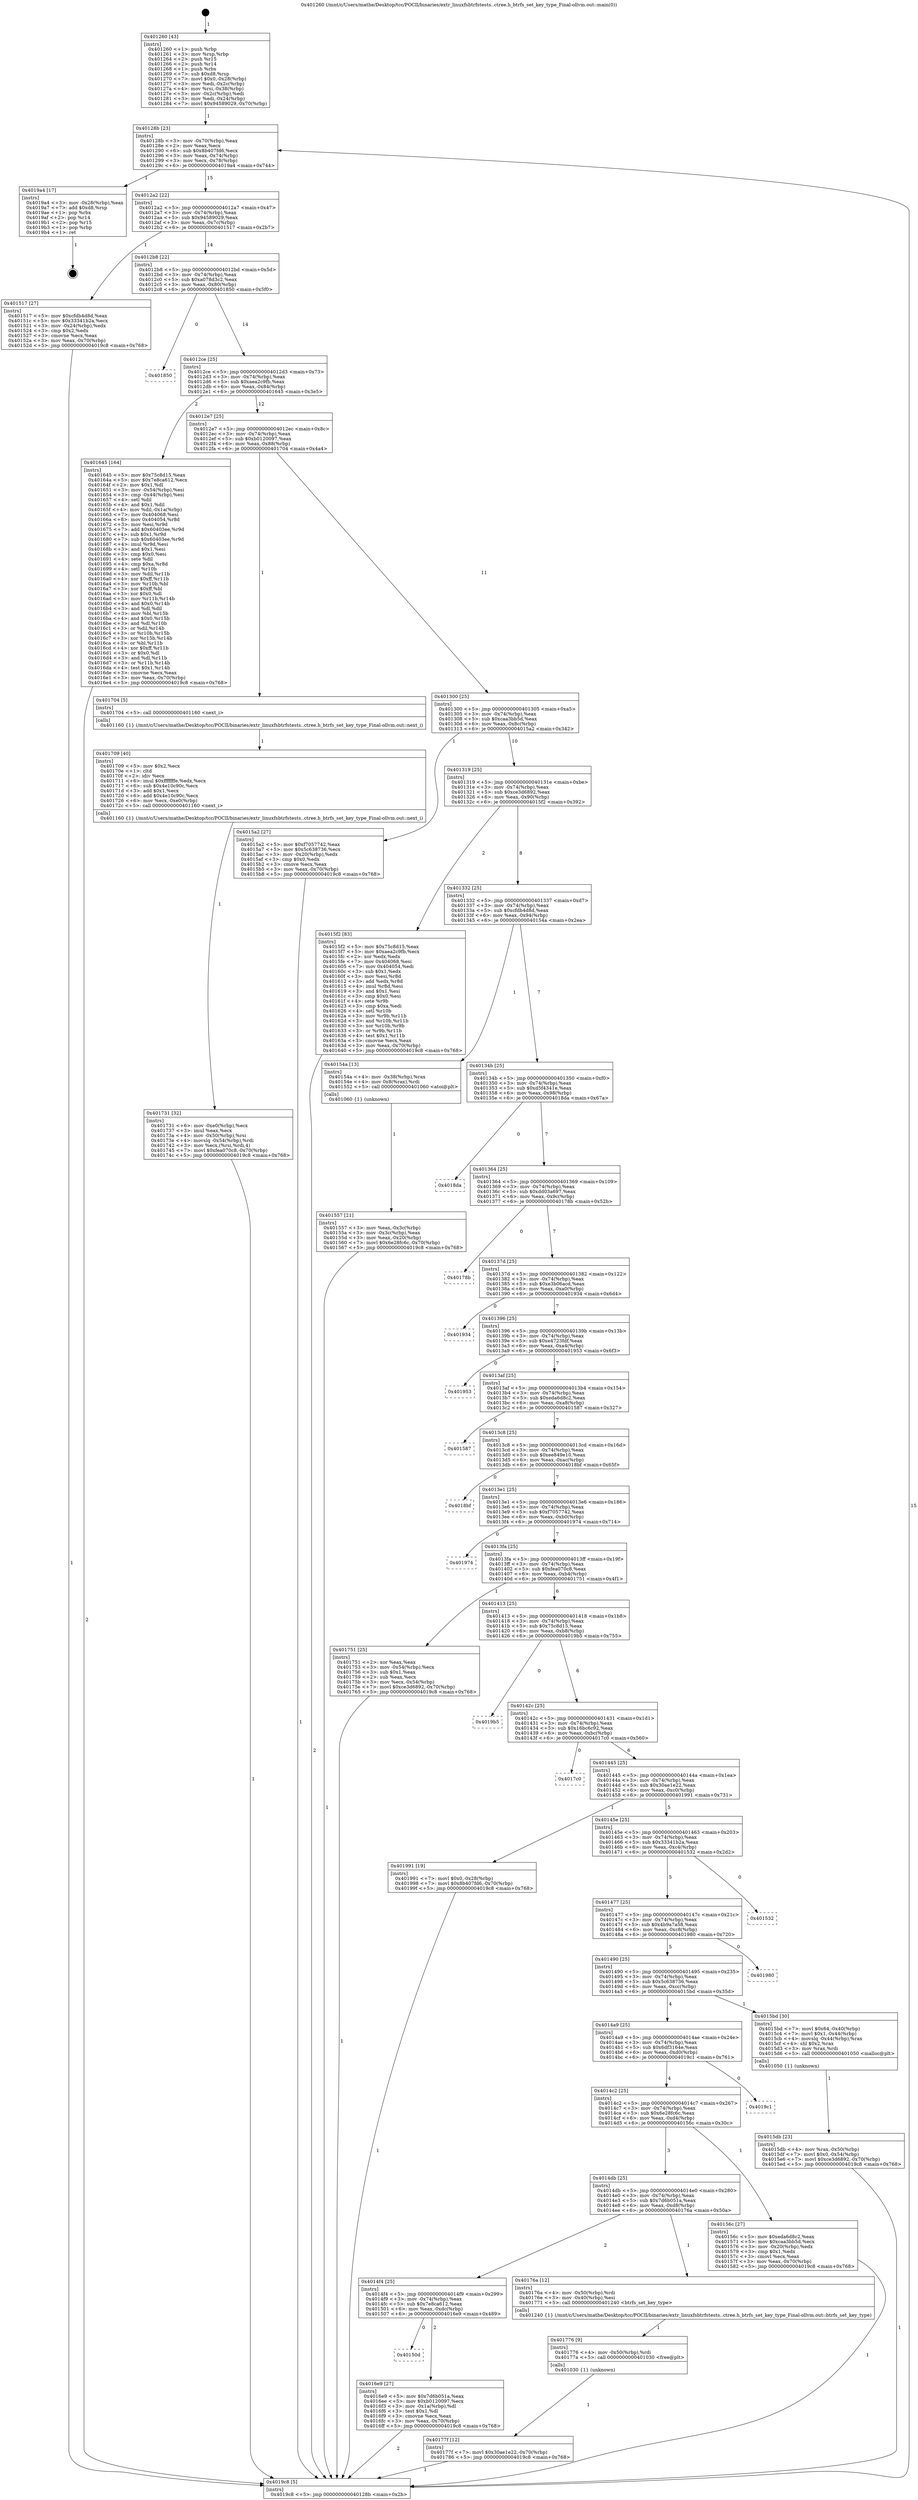 digraph "0x401260" {
  label = "0x401260 (/mnt/c/Users/mathe/Desktop/tcc/POCII/binaries/extr_linuxfsbtrfstests..ctree.h_btrfs_set_key_type_Final-ollvm.out::main(0))"
  labelloc = "t"
  node[shape=record]

  Entry [label="",width=0.3,height=0.3,shape=circle,fillcolor=black,style=filled]
  "0x40128b" [label="{
     0x40128b [23]\l
     | [instrs]\l
     &nbsp;&nbsp;0x40128b \<+3\>: mov -0x70(%rbp),%eax\l
     &nbsp;&nbsp;0x40128e \<+2\>: mov %eax,%ecx\l
     &nbsp;&nbsp;0x401290 \<+6\>: sub $0x8b407fd6,%ecx\l
     &nbsp;&nbsp;0x401296 \<+3\>: mov %eax,-0x74(%rbp)\l
     &nbsp;&nbsp;0x401299 \<+3\>: mov %ecx,-0x78(%rbp)\l
     &nbsp;&nbsp;0x40129c \<+6\>: je 00000000004019a4 \<main+0x744\>\l
  }"]
  "0x4019a4" [label="{
     0x4019a4 [17]\l
     | [instrs]\l
     &nbsp;&nbsp;0x4019a4 \<+3\>: mov -0x28(%rbp),%eax\l
     &nbsp;&nbsp;0x4019a7 \<+7\>: add $0xd8,%rsp\l
     &nbsp;&nbsp;0x4019ae \<+1\>: pop %rbx\l
     &nbsp;&nbsp;0x4019af \<+2\>: pop %r14\l
     &nbsp;&nbsp;0x4019b1 \<+2\>: pop %r15\l
     &nbsp;&nbsp;0x4019b3 \<+1\>: pop %rbp\l
     &nbsp;&nbsp;0x4019b4 \<+1\>: ret\l
  }"]
  "0x4012a2" [label="{
     0x4012a2 [22]\l
     | [instrs]\l
     &nbsp;&nbsp;0x4012a2 \<+5\>: jmp 00000000004012a7 \<main+0x47\>\l
     &nbsp;&nbsp;0x4012a7 \<+3\>: mov -0x74(%rbp),%eax\l
     &nbsp;&nbsp;0x4012aa \<+5\>: sub $0x94589029,%eax\l
     &nbsp;&nbsp;0x4012af \<+3\>: mov %eax,-0x7c(%rbp)\l
     &nbsp;&nbsp;0x4012b2 \<+6\>: je 0000000000401517 \<main+0x2b7\>\l
  }"]
  Exit [label="",width=0.3,height=0.3,shape=circle,fillcolor=black,style=filled,peripheries=2]
  "0x401517" [label="{
     0x401517 [27]\l
     | [instrs]\l
     &nbsp;&nbsp;0x401517 \<+5\>: mov $0xcfdb4d8d,%eax\l
     &nbsp;&nbsp;0x40151c \<+5\>: mov $0x33341b2a,%ecx\l
     &nbsp;&nbsp;0x401521 \<+3\>: mov -0x24(%rbp),%edx\l
     &nbsp;&nbsp;0x401524 \<+3\>: cmp $0x2,%edx\l
     &nbsp;&nbsp;0x401527 \<+3\>: cmovne %ecx,%eax\l
     &nbsp;&nbsp;0x40152a \<+3\>: mov %eax,-0x70(%rbp)\l
     &nbsp;&nbsp;0x40152d \<+5\>: jmp 00000000004019c8 \<main+0x768\>\l
  }"]
  "0x4012b8" [label="{
     0x4012b8 [22]\l
     | [instrs]\l
     &nbsp;&nbsp;0x4012b8 \<+5\>: jmp 00000000004012bd \<main+0x5d\>\l
     &nbsp;&nbsp;0x4012bd \<+3\>: mov -0x74(%rbp),%eax\l
     &nbsp;&nbsp;0x4012c0 \<+5\>: sub $0xa078d3c2,%eax\l
     &nbsp;&nbsp;0x4012c5 \<+3\>: mov %eax,-0x80(%rbp)\l
     &nbsp;&nbsp;0x4012c8 \<+6\>: je 0000000000401850 \<main+0x5f0\>\l
  }"]
  "0x4019c8" [label="{
     0x4019c8 [5]\l
     | [instrs]\l
     &nbsp;&nbsp;0x4019c8 \<+5\>: jmp 000000000040128b \<main+0x2b\>\l
  }"]
  "0x401260" [label="{
     0x401260 [43]\l
     | [instrs]\l
     &nbsp;&nbsp;0x401260 \<+1\>: push %rbp\l
     &nbsp;&nbsp;0x401261 \<+3\>: mov %rsp,%rbp\l
     &nbsp;&nbsp;0x401264 \<+2\>: push %r15\l
     &nbsp;&nbsp;0x401266 \<+2\>: push %r14\l
     &nbsp;&nbsp;0x401268 \<+1\>: push %rbx\l
     &nbsp;&nbsp;0x401269 \<+7\>: sub $0xd8,%rsp\l
     &nbsp;&nbsp;0x401270 \<+7\>: movl $0x0,-0x28(%rbp)\l
     &nbsp;&nbsp;0x401277 \<+3\>: mov %edi,-0x2c(%rbp)\l
     &nbsp;&nbsp;0x40127a \<+4\>: mov %rsi,-0x38(%rbp)\l
     &nbsp;&nbsp;0x40127e \<+3\>: mov -0x2c(%rbp),%edi\l
     &nbsp;&nbsp;0x401281 \<+3\>: mov %edi,-0x24(%rbp)\l
     &nbsp;&nbsp;0x401284 \<+7\>: movl $0x94589029,-0x70(%rbp)\l
  }"]
  "0x40177f" [label="{
     0x40177f [12]\l
     | [instrs]\l
     &nbsp;&nbsp;0x40177f \<+7\>: movl $0x30ae1e22,-0x70(%rbp)\l
     &nbsp;&nbsp;0x401786 \<+5\>: jmp 00000000004019c8 \<main+0x768\>\l
  }"]
  "0x401850" [label="{
     0x401850\l
  }", style=dashed]
  "0x4012ce" [label="{
     0x4012ce [25]\l
     | [instrs]\l
     &nbsp;&nbsp;0x4012ce \<+5\>: jmp 00000000004012d3 \<main+0x73\>\l
     &nbsp;&nbsp;0x4012d3 \<+3\>: mov -0x74(%rbp),%eax\l
     &nbsp;&nbsp;0x4012d6 \<+5\>: sub $0xaea2c9fb,%eax\l
     &nbsp;&nbsp;0x4012db \<+6\>: mov %eax,-0x84(%rbp)\l
     &nbsp;&nbsp;0x4012e1 \<+6\>: je 0000000000401645 \<main+0x3e5\>\l
  }"]
  "0x401776" [label="{
     0x401776 [9]\l
     | [instrs]\l
     &nbsp;&nbsp;0x401776 \<+4\>: mov -0x50(%rbp),%rdi\l
     &nbsp;&nbsp;0x40177a \<+5\>: call 0000000000401030 \<free@plt\>\l
     | [calls]\l
     &nbsp;&nbsp;0x401030 \{1\} (unknown)\l
  }"]
  "0x401645" [label="{
     0x401645 [164]\l
     | [instrs]\l
     &nbsp;&nbsp;0x401645 \<+5\>: mov $0x75c8d15,%eax\l
     &nbsp;&nbsp;0x40164a \<+5\>: mov $0x7e8ca612,%ecx\l
     &nbsp;&nbsp;0x40164f \<+2\>: mov $0x1,%dl\l
     &nbsp;&nbsp;0x401651 \<+3\>: mov -0x54(%rbp),%esi\l
     &nbsp;&nbsp;0x401654 \<+3\>: cmp -0x44(%rbp),%esi\l
     &nbsp;&nbsp;0x401657 \<+4\>: setl %dil\l
     &nbsp;&nbsp;0x40165b \<+4\>: and $0x1,%dil\l
     &nbsp;&nbsp;0x40165f \<+4\>: mov %dil,-0x1a(%rbp)\l
     &nbsp;&nbsp;0x401663 \<+7\>: mov 0x404068,%esi\l
     &nbsp;&nbsp;0x40166a \<+8\>: mov 0x404054,%r8d\l
     &nbsp;&nbsp;0x401672 \<+3\>: mov %esi,%r9d\l
     &nbsp;&nbsp;0x401675 \<+7\>: add $0x60403ee,%r9d\l
     &nbsp;&nbsp;0x40167c \<+4\>: sub $0x1,%r9d\l
     &nbsp;&nbsp;0x401680 \<+7\>: sub $0x60403ee,%r9d\l
     &nbsp;&nbsp;0x401687 \<+4\>: imul %r9d,%esi\l
     &nbsp;&nbsp;0x40168b \<+3\>: and $0x1,%esi\l
     &nbsp;&nbsp;0x40168e \<+3\>: cmp $0x0,%esi\l
     &nbsp;&nbsp;0x401691 \<+4\>: sete %dil\l
     &nbsp;&nbsp;0x401695 \<+4\>: cmp $0xa,%r8d\l
     &nbsp;&nbsp;0x401699 \<+4\>: setl %r10b\l
     &nbsp;&nbsp;0x40169d \<+3\>: mov %dil,%r11b\l
     &nbsp;&nbsp;0x4016a0 \<+4\>: xor $0xff,%r11b\l
     &nbsp;&nbsp;0x4016a4 \<+3\>: mov %r10b,%bl\l
     &nbsp;&nbsp;0x4016a7 \<+3\>: xor $0xff,%bl\l
     &nbsp;&nbsp;0x4016aa \<+3\>: xor $0x0,%dl\l
     &nbsp;&nbsp;0x4016ad \<+3\>: mov %r11b,%r14b\l
     &nbsp;&nbsp;0x4016b0 \<+4\>: and $0x0,%r14b\l
     &nbsp;&nbsp;0x4016b4 \<+3\>: and %dl,%dil\l
     &nbsp;&nbsp;0x4016b7 \<+3\>: mov %bl,%r15b\l
     &nbsp;&nbsp;0x4016ba \<+4\>: and $0x0,%r15b\l
     &nbsp;&nbsp;0x4016be \<+3\>: and %dl,%r10b\l
     &nbsp;&nbsp;0x4016c1 \<+3\>: or %dil,%r14b\l
     &nbsp;&nbsp;0x4016c4 \<+3\>: or %r10b,%r15b\l
     &nbsp;&nbsp;0x4016c7 \<+3\>: xor %r15b,%r14b\l
     &nbsp;&nbsp;0x4016ca \<+3\>: or %bl,%r11b\l
     &nbsp;&nbsp;0x4016cd \<+4\>: xor $0xff,%r11b\l
     &nbsp;&nbsp;0x4016d1 \<+3\>: or $0x0,%dl\l
     &nbsp;&nbsp;0x4016d4 \<+3\>: and %dl,%r11b\l
     &nbsp;&nbsp;0x4016d7 \<+3\>: or %r11b,%r14b\l
     &nbsp;&nbsp;0x4016da \<+4\>: test $0x1,%r14b\l
     &nbsp;&nbsp;0x4016de \<+3\>: cmovne %ecx,%eax\l
     &nbsp;&nbsp;0x4016e1 \<+3\>: mov %eax,-0x70(%rbp)\l
     &nbsp;&nbsp;0x4016e4 \<+5\>: jmp 00000000004019c8 \<main+0x768\>\l
  }"]
  "0x4012e7" [label="{
     0x4012e7 [25]\l
     | [instrs]\l
     &nbsp;&nbsp;0x4012e7 \<+5\>: jmp 00000000004012ec \<main+0x8c\>\l
     &nbsp;&nbsp;0x4012ec \<+3\>: mov -0x74(%rbp),%eax\l
     &nbsp;&nbsp;0x4012ef \<+5\>: sub $0xb0120097,%eax\l
     &nbsp;&nbsp;0x4012f4 \<+6\>: mov %eax,-0x88(%rbp)\l
     &nbsp;&nbsp;0x4012fa \<+6\>: je 0000000000401704 \<main+0x4a4\>\l
  }"]
  "0x401731" [label="{
     0x401731 [32]\l
     | [instrs]\l
     &nbsp;&nbsp;0x401731 \<+6\>: mov -0xe0(%rbp),%ecx\l
     &nbsp;&nbsp;0x401737 \<+3\>: imul %eax,%ecx\l
     &nbsp;&nbsp;0x40173a \<+4\>: mov -0x50(%rbp),%rsi\l
     &nbsp;&nbsp;0x40173e \<+4\>: movslq -0x54(%rbp),%rdi\l
     &nbsp;&nbsp;0x401742 \<+3\>: mov %ecx,(%rsi,%rdi,4)\l
     &nbsp;&nbsp;0x401745 \<+7\>: movl $0xfea070c8,-0x70(%rbp)\l
     &nbsp;&nbsp;0x40174c \<+5\>: jmp 00000000004019c8 \<main+0x768\>\l
  }"]
  "0x401704" [label="{
     0x401704 [5]\l
     | [instrs]\l
     &nbsp;&nbsp;0x401704 \<+5\>: call 0000000000401160 \<next_i\>\l
     | [calls]\l
     &nbsp;&nbsp;0x401160 \{1\} (/mnt/c/Users/mathe/Desktop/tcc/POCII/binaries/extr_linuxfsbtrfstests..ctree.h_btrfs_set_key_type_Final-ollvm.out::next_i)\l
  }"]
  "0x401300" [label="{
     0x401300 [25]\l
     | [instrs]\l
     &nbsp;&nbsp;0x401300 \<+5\>: jmp 0000000000401305 \<main+0xa5\>\l
     &nbsp;&nbsp;0x401305 \<+3\>: mov -0x74(%rbp),%eax\l
     &nbsp;&nbsp;0x401308 \<+5\>: sub $0xcaa3bb5d,%eax\l
     &nbsp;&nbsp;0x40130d \<+6\>: mov %eax,-0x8c(%rbp)\l
     &nbsp;&nbsp;0x401313 \<+6\>: je 00000000004015a2 \<main+0x342\>\l
  }"]
  "0x401709" [label="{
     0x401709 [40]\l
     | [instrs]\l
     &nbsp;&nbsp;0x401709 \<+5\>: mov $0x2,%ecx\l
     &nbsp;&nbsp;0x40170e \<+1\>: cltd\l
     &nbsp;&nbsp;0x40170f \<+2\>: idiv %ecx\l
     &nbsp;&nbsp;0x401711 \<+6\>: imul $0xfffffffe,%edx,%ecx\l
     &nbsp;&nbsp;0x401717 \<+6\>: sub $0x4e10c90c,%ecx\l
     &nbsp;&nbsp;0x40171d \<+3\>: add $0x1,%ecx\l
     &nbsp;&nbsp;0x401720 \<+6\>: add $0x4e10c90c,%ecx\l
     &nbsp;&nbsp;0x401726 \<+6\>: mov %ecx,-0xe0(%rbp)\l
     &nbsp;&nbsp;0x40172c \<+5\>: call 0000000000401160 \<next_i\>\l
     | [calls]\l
     &nbsp;&nbsp;0x401160 \{1\} (/mnt/c/Users/mathe/Desktop/tcc/POCII/binaries/extr_linuxfsbtrfstests..ctree.h_btrfs_set_key_type_Final-ollvm.out::next_i)\l
  }"]
  "0x4015a2" [label="{
     0x4015a2 [27]\l
     | [instrs]\l
     &nbsp;&nbsp;0x4015a2 \<+5\>: mov $0xf7057742,%eax\l
     &nbsp;&nbsp;0x4015a7 \<+5\>: mov $0x5c638736,%ecx\l
     &nbsp;&nbsp;0x4015ac \<+3\>: mov -0x20(%rbp),%edx\l
     &nbsp;&nbsp;0x4015af \<+3\>: cmp $0x0,%edx\l
     &nbsp;&nbsp;0x4015b2 \<+3\>: cmove %ecx,%eax\l
     &nbsp;&nbsp;0x4015b5 \<+3\>: mov %eax,-0x70(%rbp)\l
     &nbsp;&nbsp;0x4015b8 \<+5\>: jmp 00000000004019c8 \<main+0x768\>\l
  }"]
  "0x401319" [label="{
     0x401319 [25]\l
     | [instrs]\l
     &nbsp;&nbsp;0x401319 \<+5\>: jmp 000000000040131e \<main+0xbe\>\l
     &nbsp;&nbsp;0x40131e \<+3\>: mov -0x74(%rbp),%eax\l
     &nbsp;&nbsp;0x401321 \<+5\>: sub $0xce3d6892,%eax\l
     &nbsp;&nbsp;0x401326 \<+6\>: mov %eax,-0x90(%rbp)\l
     &nbsp;&nbsp;0x40132c \<+6\>: je 00000000004015f2 \<main+0x392\>\l
  }"]
  "0x40150d" [label="{
     0x40150d\l
  }", style=dashed]
  "0x4015f2" [label="{
     0x4015f2 [83]\l
     | [instrs]\l
     &nbsp;&nbsp;0x4015f2 \<+5\>: mov $0x75c8d15,%eax\l
     &nbsp;&nbsp;0x4015f7 \<+5\>: mov $0xaea2c9fb,%ecx\l
     &nbsp;&nbsp;0x4015fc \<+2\>: xor %edx,%edx\l
     &nbsp;&nbsp;0x4015fe \<+7\>: mov 0x404068,%esi\l
     &nbsp;&nbsp;0x401605 \<+7\>: mov 0x404054,%edi\l
     &nbsp;&nbsp;0x40160c \<+3\>: sub $0x1,%edx\l
     &nbsp;&nbsp;0x40160f \<+3\>: mov %esi,%r8d\l
     &nbsp;&nbsp;0x401612 \<+3\>: add %edx,%r8d\l
     &nbsp;&nbsp;0x401615 \<+4\>: imul %r8d,%esi\l
     &nbsp;&nbsp;0x401619 \<+3\>: and $0x1,%esi\l
     &nbsp;&nbsp;0x40161c \<+3\>: cmp $0x0,%esi\l
     &nbsp;&nbsp;0x40161f \<+4\>: sete %r9b\l
     &nbsp;&nbsp;0x401623 \<+3\>: cmp $0xa,%edi\l
     &nbsp;&nbsp;0x401626 \<+4\>: setl %r10b\l
     &nbsp;&nbsp;0x40162a \<+3\>: mov %r9b,%r11b\l
     &nbsp;&nbsp;0x40162d \<+3\>: and %r10b,%r11b\l
     &nbsp;&nbsp;0x401630 \<+3\>: xor %r10b,%r9b\l
     &nbsp;&nbsp;0x401633 \<+3\>: or %r9b,%r11b\l
     &nbsp;&nbsp;0x401636 \<+4\>: test $0x1,%r11b\l
     &nbsp;&nbsp;0x40163a \<+3\>: cmovne %ecx,%eax\l
     &nbsp;&nbsp;0x40163d \<+3\>: mov %eax,-0x70(%rbp)\l
     &nbsp;&nbsp;0x401640 \<+5\>: jmp 00000000004019c8 \<main+0x768\>\l
  }"]
  "0x401332" [label="{
     0x401332 [25]\l
     | [instrs]\l
     &nbsp;&nbsp;0x401332 \<+5\>: jmp 0000000000401337 \<main+0xd7\>\l
     &nbsp;&nbsp;0x401337 \<+3\>: mov -0x74(%rbp),%eax\l
     &nbsp;&nbsp;0x40133a \<+5\>: sub $0xcfdb4d8d,%eax\l
     &nbsp;&nbsp;0x40133f \<+6\>: mov %eax,-0x94(%rbp)\l
     &nbsp;&nbsp;0x401345 \<+6\>: je 000000000040154a \<main+0x2ea\>\l
  }"]
  "0x4016e9" [label="{
     0x4016e9 [27]\l
     | [instrs]\l
     &nbsp;&nbsp;0x4016e9 \<+5\>: mov $0x7d6b051a,%eax\l
     &nbsp;&nbsp;0x4016ee \<+5\>: mov $0xb0120097,%ecx\l
     &nbsp;&nbsp;0x4016f3 \<+3\>: mov -0x1a(%rbp),%dl\l
     &nbsp;&nbsp;0x4016f6 \<+3\>: test $0x1,%dl\l
     &nbsp;&nbsp;0x4016f9 \<+3\>: cmovne %ecx,%eax\l
     &nbsp;&nbsp;0x4016fc \<+3\>: mov %eax,-0x70(%rbp)\l
     &nbsp;&nbsp;0x4016ff \<+5\>: jmp 00000000004019c8 \<main+0x768\>\l
  }"]
  "0x40154a" [label="{
     0x40154a [13]\l
     | [instrs]\l
     &nbsp;&nbsp;0x40154a \<+4\>: mov -0x38(%rbp),%rax\l
     &nbsp;&nbsp;0x40154e \<+4\>: mov 0x8(%rax),%rdi\l
     &nbsp;&nbsp;0x401552 \<+5\>: call 0000000000401060 \<atoi@plt\>\l
     | [calls]\l
     &nbsp;&nbsp;0x401060 \{1\} (unknown)\l
  }"]
  "0x40134b" [label="{
     0x40134b [25]\l
     | [instrs]\l
     &nbsp;&nbsp;0x40134b \<+5\>: jmp 0000000000401350 \<main+0xf0\>\l
     &nbsp;&nbsp;0x401350 \<+3\>: mov -0x74(%rbp),%eax\l
     &nbsp;&nbsp;0x401353 \<+5\>: sub $0xd5f4341e,%eax\l
     &nbsp;&nbsp;0x401358 \<+6\>: mov %eax,-0x98(%rbp)\l
     &nbsp;&nbsp;0x40135e \<+6\>: je 00000000004018da \<main+0x67a\>\l
  }"]
  "0x401557" [label="{
     0x401557 [21]\l
     | [instrs]\l
     &nbsp;&nbsp;0x401557 \<+3\>: mov %eax,-0x3c(%rbp)\l
     &nbsp;&nbsp;0x40155a \<+3\>: mov -0x3c(%rbp),%eax\l
     &nbsp;&nbsp;0x40155d \<+3\>: mov %eax,-0x20(%rbp)\l
     &nbsp;&nbsp;0x401560 \<+7\>: movl $0x6e28fc6c,-0x70(%rbp)\l
     &nbsp;&nbsp;0x401567 \<+5\>: jmp 00000000004019c8 \<main+0x768\>\l
  }"]
  "0x4014f4" [label="{
     0x4014f4 [25]\l
     | [instrs]\l
     &nbsp;&nbsp;0x4014f4 \<+5\>: jmp 00000000004014f9 \<main+0x299\>\l
     &nbsp;&nbsp;0x4014f9 \<+3\>: mov -0x74(%rbp),%eax\l
     &nbsp;&nbsp;0x4014fc \<+5\>: sub $0x7e8ca612,%eax\l
     &nbsp;&nbsp;0x401501 \<+6\>: mov %eax,-0xdc(%rbp)\l
     &nbsp;&nbsp;0x401507 \<+6\>: je 00000000004016e9 \<main+0x489\>\l
  }"]
  "0x4018da" [label="{
     0x4018da\l
  }", style=dashed]
  "0x401364" [label="{
     0x401364 [25]\l
     | [instrs]\l
     &nbsp;&nbsp;0x401364 \<+5\>: jmp 0000000000401369 \<main+0x109\>\l
     &nbsp;&nbsp;0x401369 \<+3\>: mov -0x74(%rbp),%eax\l
     &nbsp;&nbsp;0x40136c \<+5\>: sub $0xdd03a697,%eax\l
     &nbsp;&nbsp;0x401371 \<+6\>: mov %eax,-0x9c(%rbp)\l
     &nbsp;&nbsp;0x401377 \<+6\>: je 000000000040178b \<main+0x52b\>\l
  }"]
  "0x40176a" [label="{
     0x40176a [12]\l
     | [instrs]\l
     &nbsp;&nbsp;0x40176a \<+4\>: mov -0x50(%rbp),%rdi\l
     &nbsp;&nbsp;0x40176e \<+3\>: mov -0x40(%rbp),%esi\l
     &nbsp;&nbsp;0x401771 \<+5\>: call 0000000000401240 \<btrfs_set_key_type\>\l
     | [calls]\l
     &nbsp;&nbsp;0x401240 \{1\} (/mnt/c/Users/mathe/Desktop/tcc/POCII/binaries/extr_linuxfsbtrfstests..ctree.h_btrfs_set_key_type_Final-ollvm.out::btrfs_set_key_type)\l
  }"]
  "0x40178b" [label="{
     0x40178b\l
  }", style=dashed]
  "0x40137d" [label="{
     0x40137d [25]\l
     | [instrs]\l
     &nbsp;&nbsp;0x40137d \<+5\>: jmp 0000000000401382 \<main+0x122\>\l
     &nbsp;&nbsp;0x401382 \<+3\>: mov -0x74(%rbp),%eax\l
     &nbsp;&nbsp;0x401385 \<+5\>: sub $0xe3b06acd,%eax\l
     &nbsp;&nbsp;0x40138a \<+6\>: mov %eax,-0xa0(%rbp)\l
     &nbsp;&nbsp;0x401390 \<+6\>: je 0000000000401934 \<main+0x6d4\>\l
  }"]
  "0x4015db" [label="{
     0x4015db [23]\l
     | [instrs]\l
     &nbsp;&nbsp;0x4015db \<+4\>: mov %rax,-0x50(%rbp)\l
     &nbsp;&nbsp;0x4015df \<+7\>: movl $0x0,-0x54(%rbp)\l
     &nbsp;&nbsp;0x4015e6 \<+7\>: movl $0xce3d6892,-0x70(%rbp)\l
     &nbsp;&nbsp;0x4015ed \<+5\>: jmp 00000000004019c8 \<main+0x768\>\l
  }"]
  "0x401934" [label="{
     0x401934\l
  }", style=dashed]
  "0x401396" [label="{
     0x401396 [25]\l
     | [instrs]\l
     &nbsp;&nbsp;0x401396 \<+5\>: jmp 000000000040139b \<main+0x13b\>\l
     &nbsp;&nbsp;0x40139b \<+3\>: mov -0x74(%rbp),%eax\l
     &nbsp;&nbsp;0x40139e \<+5\>: sub $0xe4723fdf,%eax\l
     &nbsp;&nbsp;0x4013a3 \<+6\>: mov %eax,-0xa4(%rbp)\l
     &nbsp;&nbsp;0x4013a9 \<+6\>: je 0000000000401953 \<main+0x6f3\>\l
  }"]
  "0x4014db" [label="{
     0x4014db [25]\l
     | [instrs]\l
     &nbsp;&nbsp;0x4014db \<+5\>: jmp 00000000004014e0 \<main+0x280\>\l
     &nbsp;&nbsp;0x4014e0 \<+3\>: mov -0x74(%rbp),%eax\l
     &nbsp;&nbsp;0x4014e3 \<+5\>: sub $0x7d6b051a,%eax\l
     &nbsp;&nbsp;0x4014e8 \<+6\>: mov %eax,-0xd8(%rbp)\l
     &nbsp;&nbsp;0x4014ee \<+6\>: je 000000000040176a \<main+0x50a\>\l
  }"]
  "0x401953" [label="{
     0x401953\l
  }", style=dashed]
  "0x4013af" [label="{
     0x4013af [25]\l
     | [instrs]\l
     &nbsp;&nbsp;0x4013af \<+5\>: jmp 00000000004013b4 \<main+0x154\>\l
     &nbsp;&nbsp;0x4013b4 \<+3\>: mov -0x74(%rbp),%eax\l
     &nbsp;&nbsp;0x4013b7 \<+5\>: sub $0xeda6d8c2,%eax\l
     &nbsp;&nbsp;0x4013bc \<+6\>: mov %eax,-0xa8(%rbp)\l
     &nbsp;&nbsp;0x4013c2 \<+6\>: je 0000000000401587 \<main+0x327\>\l
  }"]
  "0x40156c" [label="{
     0x40156c [27]\l
     | [instrs]\l
     &nbsp;&nbsp;0x40156c \<+5\>: mov $0xeda6d8c2,%eax\l
     &nbsp;&nbsp;0x401571 \<+5\>: mov $0xcaa3bb5d,%ecx\l
     &nbsp;&nbsp;0x401576 \<+3\>: mov -0x20(%rbp),%edx\l
     &nbsp;&nbsp;0x401579 \<+3\>: cmp $0x1,%edx\l
     &nbsp;&nbsp;0x40157c \<+3\>: cmovl %ecx,%eax\l
     &nbsp;&nbsp;0x40157f \<+3\>: mov %eax,-0x70(%rbp)\l
     &nbsp;&nbsp;0x401582 \<+5\>: jmp 00000000004019c8 \<main+0x768\>\l
  }"]
  "0x401587" [label="{
     0x401587\l
  }", style=dashed]
  "0x4013c8" [label="{
     0x4013c8 [25]\l
     | [instrs]\l
     &nbsp;&nbsp;0x4013c8 \<+5\>: jmp 00000000004013cd \<main+0x16d\>\l
     &nbsp;&nbsp;0x4013cd \<+3\>: mov -0x74(%rbp),%eax\l
     &nbsp;&nbsp;0x4013d0 \<+5\>: sub $0xee849e10,%eax\l
     &nbsp;&nbsp;0x4013d5 \<+6\>: mov %eax,-0xac(%rbp)\l
     &nbsp;&nbsp;0x4013db \<+6\>: je 00000000004018bf \<main+0x65f\>\l
  }"]
  "0x4014c2" [label="{
     0x4014c2 [25]\l
     | [instrs]\l
     &nbsp;&nbsp;0x4014c2 \<+5\>: jmp 00000000004014c7 \<main+0x267\>\l
     &nbsp;&nbsp;0x4014c7 \<+3\>: mov -0x74(%rbp),%eax\l
     &nbsp;&nbsp;0x4014ca \<+5\>: sub $0x6e28fc6c,%eax\l
     &nbsp;&nbsp;0x4014cf \<+6\>: mov %eax,-0xd4(%rbp)\l
     &nbsp;&nbsp;0x4014d5 \<+6\>: je 000000000040156c \<main+0x30c\>\l
  }"]
  "0x4018bf" [label="{
     0x4018bf\l
  }", style=dashed]
  "0x4013e1" [label="{
     0x4013e1 [25]\l
     | [instrs]\l
     &nbsp;&nbsp;0x4013e1 \<+5\>: jmp 00000000004013e6 \<main+0x186\>\l
     &nbsp;&nbsp;0x4013e6 \<+3\>: mov -0x74(%rbp),%eax\l
     &nbsp;&nbsp;0x4013e9 \<+5\>: sub $0xf7057742,%eax\l
     &nbsp;&nbsp;0x4013ee \<+6\>: mov %eax,-0xb0(%rbp)\l
     &nbsp;&nbsp;0x4013f4 \<+6\>: je 0000000000401974 \<main+0x714\>\l
  }"]
  "0x4019c1" [label="{
     0x4019c1\l
  }", style=dashed]
  "0x401974" [label="{
     0x401974\l
  }", style=dashed]
  "0x4013fa" [label="{
     0x4013fa [25]\l
     | [instrs]\l
     &nbsp;&nbsp;0x4013fa \<+5\>: jmp 00000000004013ff \<main+0x19f\>\l
     &nbsp;&nbsp;0x4013ff \<+3\>: mov -0x74(%rbp),%eax\l
     &nbsp;&nbsp;0x401402 \<+5\>: sub $0xfea070c8,%eax\l
     &nbsp;&nbsp;0x401407 \<+6\>: mov %eax,-0xb4(%rbp)\l
     &nbsp;&nbsp;0x40140d \<+6\>: je 0000000000401751 \<main+0x4f1\>\l
  }"]
  "0x4014a9" [label="{
     0x4014a9 [25]\l
     | [instrs]\l
     &nbsp;&nbsp;0x4014a9 \<+5\>: jmp 00000000004014ae \<main+0x24e\>\l
     &nbsp;&nbsp;0x4014ae \<+3\>: mov -0x74(%rbp),%eax\l
     &nbsp;&nbsp;0x4014b1 \<+5\>: sub $0x6df3164e,%eax\l
     &nbsp;&nbsp;0x4014b6 \<+6\>: mov %eax,-0xd0(%rbp)\l
     &nbsp;&nbsp;0x4014bc \<+6\>: je 00000000004019c1 \<main+0x761\>\l
  }"]
  "0x401751" [label="{
     0x401751 [25]\l
     | [instrs]\l
     &nbsp;&nbsp;0x401751 \<+2\>: xor %eax,%eax\l
     &nbsp;&nbsp;0x401753 \<+3\>: mov -0x54(%rbp),%ecx\l
     &nbsp;&nbsp;0x401756 \<+3\>: sub $0x1,%eax\l
     &nbsp;&nbsp;0x401759 \<+2\>: sub %eax,%ecx\l
     &nbsp;&nbsp;0x40175b \<+3\>: mov %ecx,-0x54(%rbp)\l
     &nbsp;&nbsp;0x40175e \<+7\>: movl $0xce3d6892,-0x70(%rbp)\l
     &nbsp;&nbsp;0x401765 \<+5\>: jmp 00000000004019c8 \<main+0x768\>\l
  }"]
  "0x401413" [label="{
     0x401413 [25]\l
     | [instrs]\l
     &nbsp;&nbsp;0x401413 \<+5\>: jmp 0000000000401418 \<main+0x1b8\>\l
     &nbsp;&nbsp;0x401418 \<+3\>: mov -0x74(%rbp),%eax\l
     &nbsp;&nbsp;0x40141b \<+5\>: sub $0x75c8d15,%eax\l
     &nbsp;&nbsp;0x401420 \<+6\>: mov %eax,-0xb8(%rbp)\l
     &nbsp;&nbsp;0x401426 \<+6\>: je 00000000004019b5 \<main+0x755\>\l
  }"]
  "0x4015bd" [label="{
     0x4015bd [30]\l
     | [instrs]\l
     &nbsp;&nbsp;0x4015bd \<+7\>: movl $0x64,-0x40(%rbp)\l
     &nbsp;&nbsp;0x4015c4 \<+7\>: movl $0x1,-0x44(%rbp)\l
     &nbsp;&nbsp;0x4015cb \<+4\>: movslq -0x44(%rbp),%rax\l
     &nbsp;&nbsp;0x4015cf \<+4\>: shl $0x2,%rax\l
     &nbsp;&nbsp;0x4015d3 \<+3\>: mov %rax,%rdi\l
     &nbsp;&nbsp;0x4015d6 \<+5\>: call 0000000000401050 \<malloc@plt\>\l
     | [calls]\l
     &nbsp;&nbsp;0x401050 \{1\} (unknown)\l
  }"]
  "0x4019b5" [label="{
     0x4019b5\l
  }", style=dashed]
  "0x40142c" [label="{
     0x40142c [25]\l
     | [instrs]\l
     &nbsp;&nbsp;0x40142c \<+5\>: jmp 0000000000401431 \<main+0x1d1\>\l
     &nbsp;&nbsp;0x401431 \<+3\>: mov -0x74(%rbp),%eax\l
     &nbsp;&nbsp;0x401434 \<+5\>: sub $0x16bc6c92,%eax\l
     &nbsp;&nbsp;0x401439 \<+6\>: mov %eax,-0xbc(%rbp)\l
     &nbsp;&nbsp;0x40143f \<+6\>: je 00000000004017c0 \<main+0x560\>\l
  }"]
  "0x401490" [label="{
     0x401490 [25]\l
     | [instrs]\l
     &nbsp;&nbsp;0x401490 \<+5\>: jmp 0000000000401495 \<main+0x235\>\l
     &nbsp;&nbsp;0x401495 \<+3\>: mov -0x74(%rbp),%eax\l
     &nbsp;&nbsp;0x401498 \<+5\>: sub $0x5c638736,%eax\l
     &nbsp;&nbsp;0x40149d \<+6\>: mov %eax,-0xcc(%rbp)\l
     &nbsp;&nbsp;0x4014a3 \<+6\>: je 00000000004015bd \<main+0x35d\>\l
  }"]
  "0x4017c0" [label="{
     0x4017c0\l
  }", style=dashed]
  "0x401445" [label="{
     0x401445 [25]\l
     | [instrs]\l
     &nbsp;&nbsp;0x401445 \<+5\>: jmp 000000000040144a \<main+0x1ea\>\l
     &nbsp;&nbsp;0x40144a \<+3\>: mov -0x74(%rbp),%eax\l
     &nbsp;&nbsp;0x40144d \<+5\>: sub $0x30ae1e22,%eax\l
     &nbsp;&nbsp;0x401452 \<+6\>: mov %eax,-0xc0(%rbp)\l
     &nbsp;&nbsp;0x401458 \<+6\>: je 0000000000401991 \<main+0x731\>\l
  }"]
  "0x401980" [label="{
     0x401980\l
  }", style=dashed]
  "0x401991" [label="{
     0x401991 [19]\l
     | [instrs]\l
     &nbsp;&nbsp;0x401991 \<+7\>: movl $0x0,-0x28(%rbp)\l
     &nbsp;&nbsp;0x401998 \<+7\>: movl $0x8b407fd6,-0x70(%rbp)\l
     &nbsp;&nbsp;0x40199f \<+5\>: jmp 00000000004019c8 \<main+0x768\>\l
  }"]
  "0x40145e" [label="{
     0x40145e [25]\l
     | [instrs]\l
     &nbsp;&nbsp;0x40145e \<+5\>: jmp 0000000000401463 \<main+0x203\>\l
     &nbsp;&nbsp;0x401463 \<+3\>: mov -0x74(%rbp),%eax\l
     &nbsp;&nbsp;0x401466 \<+5\>: sub $0x33341b2a,%eax\l
     &nbsp;&nbsp;0x40146b \<+6\>: mov %eax,-0xc4(%rbp)\l
     &nbsp;&nbsp;0x401471 \<+6\>: je 0000000000401532 \<main+0x2d2\>\l
  }"]
  "0x401477" [label="{
     0x401477 [25]\l
     | [instrs]\l
     &nbsp;&nbsp;0x401477 \<+5\>: jmp 000000000040147c \<main+0x21c\>\l
     &nbsp;&nbsp;0x40147c \<+3\>: mov -0x74(%rbp),%eax\l
     &nbsp;&nbsp;0x40147f \<+5\>: sub $0x4b9a7a58,%eax\l
     &nbsp;&nbsp;0x401484 \<+6\>: mov %eax,-0xc8(%rbp)\l
     &nbsp;&nbsp;0x40148a \<+6\>: je 0000000000401980 \<main+0x720\>\l
  }"]
  "0x401532" [label="{
     0x401532\l
  }", style=dashed]
  Entry -> "0x401260" [label=" 1"]
  "0x40128b" -> "0x4019a4" [label=" 1"]
  "0x40128b" -> "0x4012a2" [label=" 15"]
  "0x4019a4" -> Exit [label=" 1"]
  "0x4012a2" -> "0x401517" [label=" 1"]
  "0x4012a2" -> "0x4012b8" [label=" 14"]
  "0x401517" -> "0x4019c8" [label=" 1"]
  "0x401260" -> "0x40128b" [label=" 1"]
  "0x4019c8" -> "0x40128b" [label=" 15"]
  "0x401991" -> "0x4019c8" [label=" 1"]
  "0x4012b8" -> "0x401850" [label=" 0"]
  "0x4012b8" -> "0x4012ce" [label=" 14"]
  "0x40177f" -> "0x4019c8" [label=" 1"]
  "0x4012ce" -> "0x401645" [label=" 2"]
  "0x4012ce" -> "0x4012e7" [label=" 12"]
  "0x401776" -> "0x40177f" [label=" 1"]
  "0x4012e7" -> "0x401704" [label=" 1"]
  "0x4012e7" -> "0x401300" [label=" 11"]
  "0x40176a" -> "0x401776" [label=" 1"]
  "0x401300" -> "0x4015a2" [label=" 1"]
  "0x401300" -> "0x401319" [label=" 10"]
  "0x401751" -> "0x4019c8" [label=" 1"]
  "0x401319" -> "0x4015f2" [label=" 2"]
  "0x401319" -> "0x401332" [label=" 8"]
  "0x401731" -> "0x4019c8" [label=" 1"]
  "0x401332" -> "0x40154a" [label=" 1"]
  "0x401332" -> "0x40134b" [label=" 7"]
  "0x40154a" -> "0x401557" [label=" 1"]
  "0x401557" -> "0x4019c8" [label=" 1"]
  "0x401709" -> "0x401731" [label=" 1"]
  "0x40134b" -> "0x4018da" [label=" 0"]
  "0x40134b" -> "0x401364" [label=" 7"]
  "0x4016e9" -> "0x4019c8" [label=" 2"]
  "0x401364" -> "0x40178b" [label=" 0"]
  "0x401364" -> "0x40137d" [label=" 7"]
  "0x4014f4" -> "0x40150d" [label=" 0"]
  "0x40137d" -> "0x401934" [label=" 0"]
  "0x40137d" -> "0x401396" [label=" 7"]
  "0x401704" -> "0x401709" [label=" 1"]
  "0x401396" -> "0x401953" [label=" 0"]
  "0x401396" -> "0x4013af" [label=" 7"]
  "0x4014db" -> "0x4014f4" [label=" 2"]
  "0x4013af" -> "0x401587" [label=" 0"]
  "0x4013af" -> "0x4013c8" [label=" 7"]
  "0x4014db" -> "0x40176a" [label=" 1"]
  "0x4013c8" -> "0x4018bf" [label=" 0"]
  "0x4013c8" -> "0x4013e1" [label=" 7"]
  "0x401645" -> "0x4019c8" [label=" 2"]
  "0x4013e1" -> "0x401974" [label=" 0"]
  "0x4013e1" -> "0x4013fa" [label=" 7"]
  "0x4015f2" -> "0x4019c8" [label=" 2"]
  "0x4013fa" -> "0x401751" [label=" 1"]
  "0x4013fa" -> "0x401413" [label=" 6"]
  "0x4015bd" -> "0x4015db" [label=" 1"]
  "0x401413" -> "0x4019b5" [label=" 0"]
  "0x401413" -> "0x40142c" [label=" 6"]
  "0x4015a2" -> "0x4019c8" [label=" 1"]
  "0x40142c" -> "0x4017c0" [label=" 0"]
  "0x40142c" -> "0x401445" [label=" 6"]
  "0x4014c2" -> "0x4014db" [label=" 3"]
  "0x401445" -> "0x401991" [label=" 1"]
  "0x401445" -> "0x40145e" [label=" 5"]
  "0x4014c2" -> "0x40156c" [label=" 1"]
  "0x40145e" -> "0x401532" [label=" 0"]
  "0x40145e" -> "0x401477" [label=" 5"]
  "0x4014f4" -> "0x4016e9" [label=" 2"]
  "0x401477" -> "0x401980" [label=" 0"]
  "0x401477" -> "0x401490" [label=" 5"]
  "0x40156c" -> "0x4019c8" [label=" 1"]
  "0x401490" -> "0x4015bd" [label=" 1"]
  "0x401490" -> "0x4014a9" [label=" 4"]
  "0x4015db" -> "0x4019c8" [label=" 1"]
  "0x4014a9" -> "0x4019c1" [label=" 0"]
  "0x4014a9" -> "0x4014c2" [label=" 4"]
}
